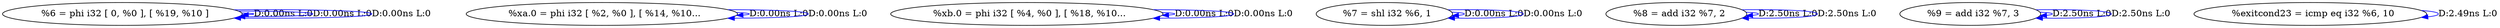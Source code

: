 digraph {
Node0x3151a80[label="  %6 = phi i32 [ 0, %0 ], [ %19, %10 ]"];
Node0x3151a80 -> Node0x3151a80[label="D:0.00ns L:0",color=blue];
Node0x3151a80 -> Node0x3151a80[label="D:0.00ns L:0",color=blue];
Node0x3151a80 -> Node0x3151a80[label="D:0.00ns L:0",color=blue];
Node0x3151b60[label="  %xa.0 = phi i32 [ %2, %0 ], [ %14, %10..."];
Node0x3151b60 -> Node0x3151b60[label="D:0.00ns L:0",color=blue];
Node0x3151b60 -> Node0x3151b60[label="D:0.00ns L:0",color=blue];
Node0x3151c40[label="  %xb.0 = phi i32 [ %4, %0 ], [ %18, %10..."];
Node0x3151c40 -> Node0x3151c40[label="D:0.00ns L:0",color=blue];
Node0x3151c40 -> Node0x3151c40[label="D:0.00ns L:0",color=blue];
Node0x3151d20[label="  %7 = shl i32 %6, 1"];
Node0x3151d20 -> Node0x3151d20[label="D:0.00ns L:0",color=blue];
Node0x3151d20 -> Node0x3151d20[label="D:0.00ns L:0",color=blue];
Node0x3151e00[label="  %8 = add i32 %7, 2"];
Node0x3151e00 -> Node0x3151e00[label="D:2.50ns L:0",color=blue];
Node0x3151e00 -> Node0x3151e00[label="D:2.50ns L:0",color=blue];
Node0x3151f10[label="  %9 = add i32 %7, 3"];
Node0x3151f10 -> Node0x3151f10[label="D:2.50ns L:0",color=blue];
Node0x3151f10 -> Node0x3151f10[label="D:2.50ns L:0",color=blue];
Node0x3151ff0[label="  %exitcond23 = icmp eq i32 %6, 10"];
Node0x3151ff0 -> Node0x3151ff0[label="D:2.49ns L:0",color=blue];
}
